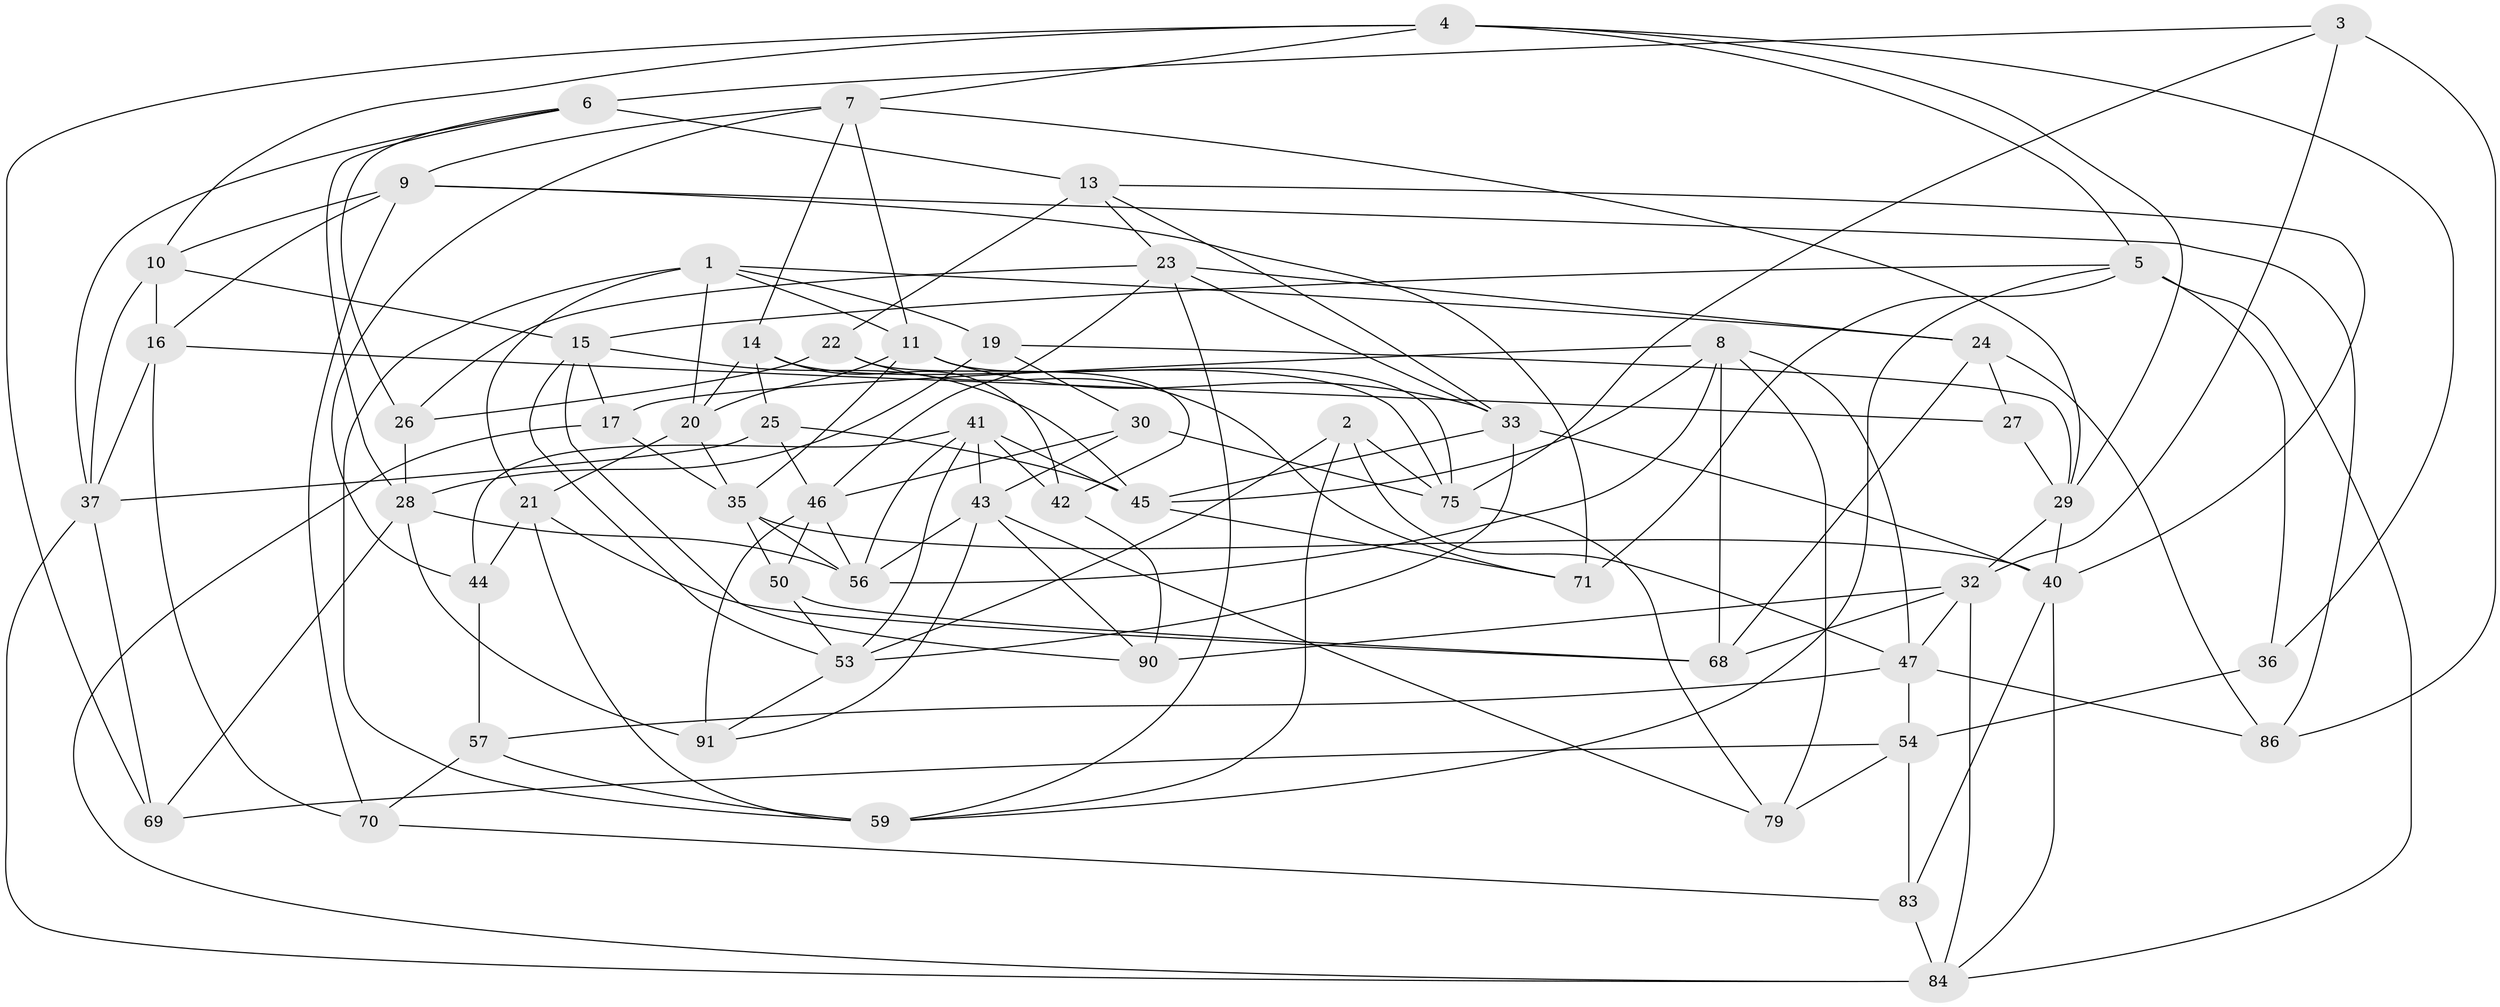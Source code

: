 // original degree distribution, {4: 1.0}
// Generated by graph-tools (version 1.1) at 2025/42/03/06/25 10:42:24]
// undirected, 58 vertices, 146 edges
graph export_dot {
graph [start="1"]
  node [color=gray90,style=filled];
  1 [super="+89"];
  2;
  3;
  4 [super="+31"];
  5 [super="+61"];
  6 [super="+38"];
  7 [super="+67"];
  8 [super="+78"];
  9 [super="+12"];
  10 [super="+18"];
  11 [super="+60"];
  13 [super="+85"];
  14 [super="+55"];
  15 [super="+88"];
  16 [super="+39"];
  17;
  19;
  20 [super="+81"];
  21 [super="+76"];
  22;
  23 [super="+73"];
  24 [super="+52"];
  25;
  26;
  27;
  28 [super="+34"];
  29 [super="+77"];
  30;
  32 [super="+93"];
  33 [super="+82"];
  35 [super="+74"];
  36;
  37 [super="+63"];
  40 [super="+51"];
  41 [super="+66"];
  42;
  43 [super="+65"];
  44;
  45 [super="+72"];
  46 [super="+48"];
  47 [super="+49"];
  50;
  53 [super="+58"];
  54 [super="+62"];
  56 [super="+64"];
  57;
  59 [super="+92"];
  68 [super="+87"];
  69;
  70;
  71;
  75 [super="+80"];
  79;
  83;
  84 [super="+94"];
  86;
  90;
  91;
  1 -- 11;
  1 -- 20;
  1 -- 24;
  1 -- 19;
  1 -- 21;
  1 -- 59;
  2 -- 53;
  2 -- 75;
  2 -- 59;
  2 -- 47;
  3 -- 86;
  3 -- 32;
  3 -- 75;
  3 -- 6;
  4 -- 7;
  4 -- 69;
  4 -- 5;
  4 -- 10;
  4 -- 29;
  4 -- 36;
  5 -- 59;
  5 -- 36;
  5 -- 71;
  5 -- 84;
  5 -- 15;
  6 -- 37;
  6 -- 13 [weight=2];
  6 -- 28;
  6 -- 26;
  7 -- 29;
  7 -- 44;
  7 -- 9;
  7 -- 14;
  7 -- 11;
  8 -- 79;
  8 -- 17;
  8 -- 68;
  8 -- 56;
  8 -- 45;
  8 -- 47;
  9 -- 71;
  9 -- 10;
  9 -- 70;
  9 -- 16;
  9 -- 86;
  10 -- 16 [weight=2];
  10 -- 37;
  10 -- 15;
  11 -- 35;
  11 -- 75;
  11 -- 33;
  11 -- 20;
  13 -- 40;
  13 -- 22;
  13 -- 23;
  13 -- 33;
  14 -- 20 [weight=2];
  14 -- 25;
  14 -- 75;
  14 -- 42;
  15 -- 90;
  15 -- 17;
  15 -- 45;
  15 -- 53;
  16 -- 27;
  16 -- 70;
  16 -- 37;
  17 -- 84;
  17 -- 35;
  19 -- 29;
  19 -- 30;
  19 -- 28;
  20 -- 21;
  20 -- 35;
  21 -- 44;
  21 -- 59;
  21 -- 68 [weight=2];
  22 -- 42;
  22 -- 71;
  22 -- 26;
  23 -- 33;
  23 -- 26;
  23 -- 46;
  23 -- 24;
  23 -- 59;
  24 -- 68;
  24 -- 27 [weight=2];
  24 -- 86;
  25 -- 46;
  25 -- 45;
  25 -- 37;
  26 -- 28;
  27 -- 29;
  28 -- 56;
  28 -- 91;
  28 -- 69;
  29 -- 40;
  29 -- 32;
  30 -- 75;
  30 -- 46;
  30 -- 43;
  32 -- 90;
  32 -- 68;
  32 -- 47;
  32 -- 84;
  33 -- 45;
  33 -- 40;
  33 -- 53;
  35 -- 50;
  35 -- 40;
  35 -- 56;
  36 -- 54 [weight=2];
  37 -- 84;
  37 -- 69;
  40 -- 84;
  40 -- 83;
  41 -- 45;
  41 -- 42;
  41 -- 43;
  41 -- 44;
  41 -- 56;
  41 -- 53;
  42 -- 90;
  43 -- 79;
  43 -- 90;
  43 -- 91;
  43 -- 56;
  44 -- 57;
  45 -- 71;
  46 -- 50;
  46 -- 91;
  46 -- 56;
  47 -- 57;
  47 -- 54;
  47 -- 86;
  50 -- 53;
  50 -- 68;
  53 -- 91;
  54 -- 69;
  54 -- 79;
  54 -- 83;
  57 -- 70;
  57 -- 59;
  70 -- 83;
  75 -- 79;
  83 -- 84;
}

